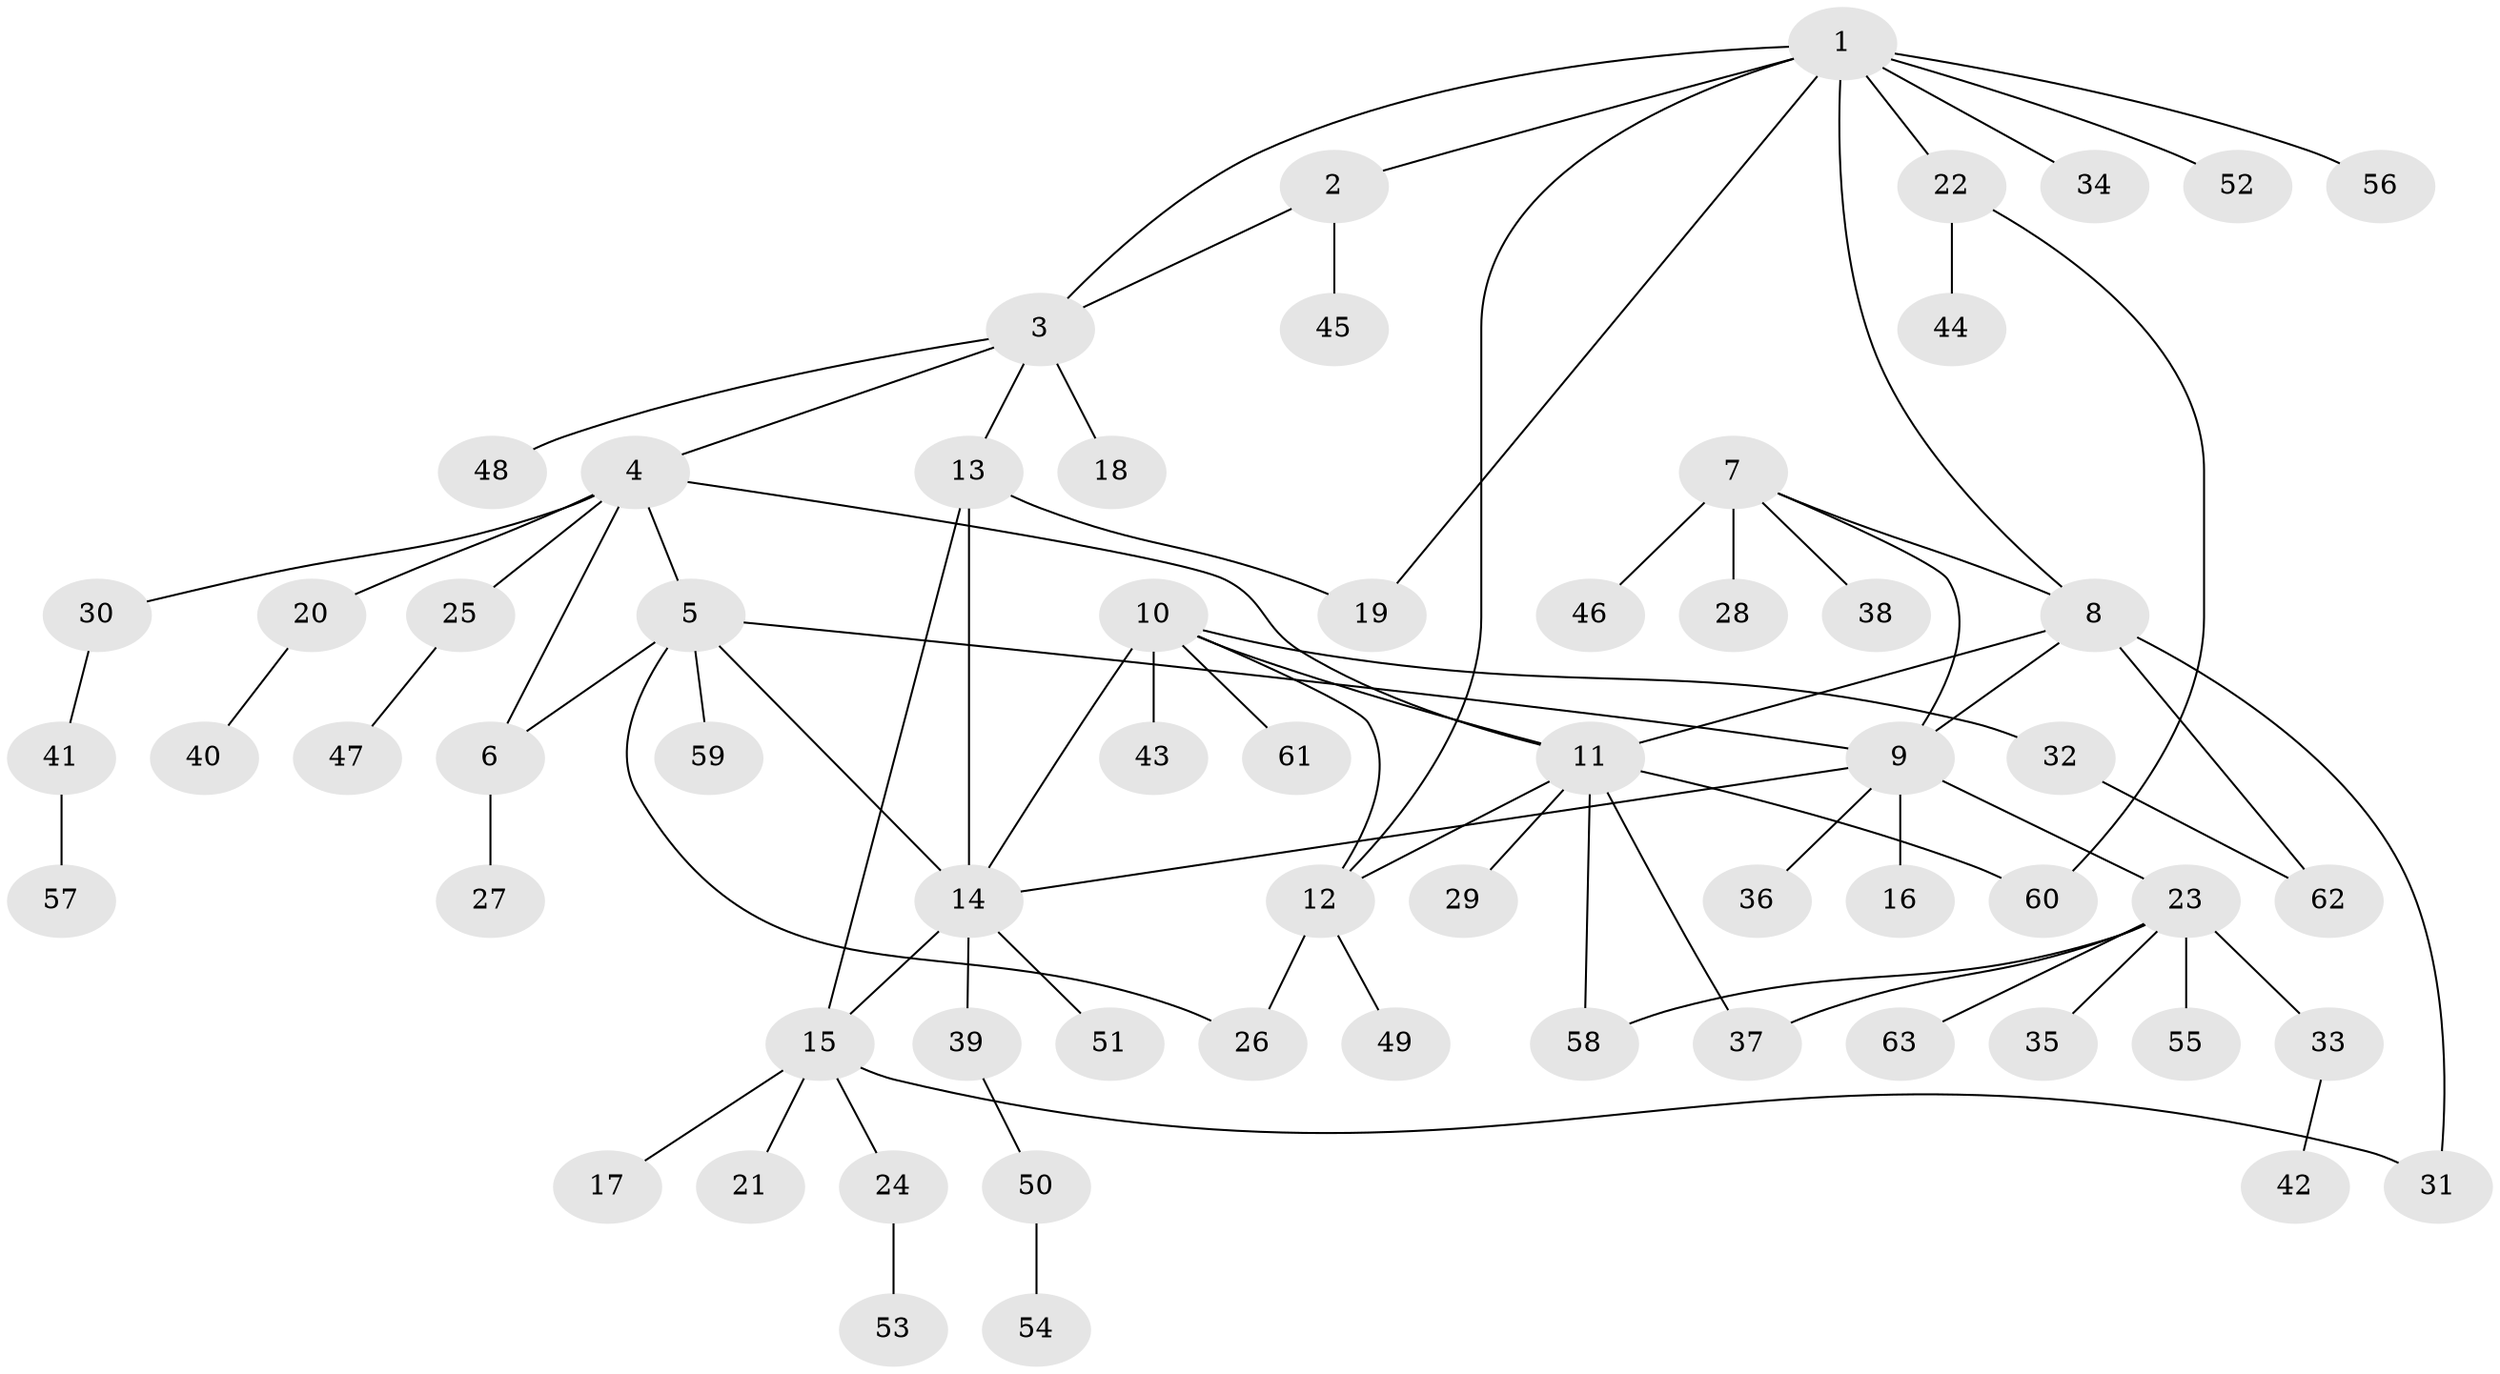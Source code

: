 // coarse degree distribution, {8: 0.08695652173913043, 2: 0.2391304347826087, 7: 0.043478260869565216, 9: 0.021739130434782608, 3: 0.021739130434782608, 6: 0.021739130434782608, 5: 0.043478260869565216, 1: 0.5217391304347826}
// Generated by graph-tools (version 1.1) at 2025/24/03/03/25 07:24:13]
// undirected, 63 vertices, 80 edges
graph export_dot {
graph [start="1"]
  node [color=gray90,style=filled];
  1;
  2;
  3;
  4;
  5;
  6;
  7;
  8;
  9;
  10;
  11;
  12;
  13;
  14;
  15;
  16;
  17;
  18;
  19;
  20;
  21;
  22;
  23;
  24;
  25;
  26;
  27;
  28;
  29;
  30;
  31;
  32;
  33;
  34;
  35;
  36;
  37;
  38;
  39;
  40;
  41;
  42;
  43;
  44;
  45;
  46;
  47;
  48;
  49;
  50;
  51;
  52;
  53;
  54;
  55;
  56;
  57;
  58;
  59;
  60;
  61;
  62;
  63;
  1 -- 2;
  1 -- 3;
  1 -- 8;
  1 -- 12;
  1 -- 19;
  1 -- 22;
  1 -- 34;
  1 -- 52;
  1 -- 56;
  2 -- 3;
  2 -- 45;
  3 -- 4;
  3 -- 13;
  3 -- 18;
  3 -- 48;
  4 -- 5;
  4 -- 6;
  4 -- 11;
  4 -- 20;
  4 -- 25;
  4 -- 30;
  5 -- 6;
  5 -- 9;
  5 -- 14;
  5 -- 26;
  5 -- 59;
  6 -- 27;
  7 -- 8;
  7 -- 9;
  7 -- 28;
  7 -- 38;
  7 -- 46;
  8 -- 9;
  8 -- 11;
  8 -- 31;
  8 -- 62;
  9 -- 14;
  9 -- 16;
  9 -- 23;
  9 -- 36;
  10 -- 11;
  10 -- 12;
  10 -- 14;
  10 -- 32;
  10 -- 43;
  10 -- 61;
  11 -- 12;
  11 -- 29;
  11 -- 37;
  11 -- 58;
  11 -- 60;
  12 -- 26;
  12 -- 49;
  13 -- 14;
  13 -- 15;
  13 -- 19;
  14 -- 15;
  14 -- 39;
  14 -- 51;
  15 -- 17;
  15 -- 21;
  15 -- 24;
  15 -- 31;
  20 -- 40;
  22 -- 44;
  22 -- 60;
  23 -- 33;
  23 -- 35;
  23 -- 37;
  23 -- 55;
  23 -- 58;
  23 -- 63;
  24 -- 53;
  25 -- 47;
  30 -- 41;
  32 -- 62;
  33 -- 42;
  39 -- 50;
  41 -- 57;
  50 -- 54;
}

